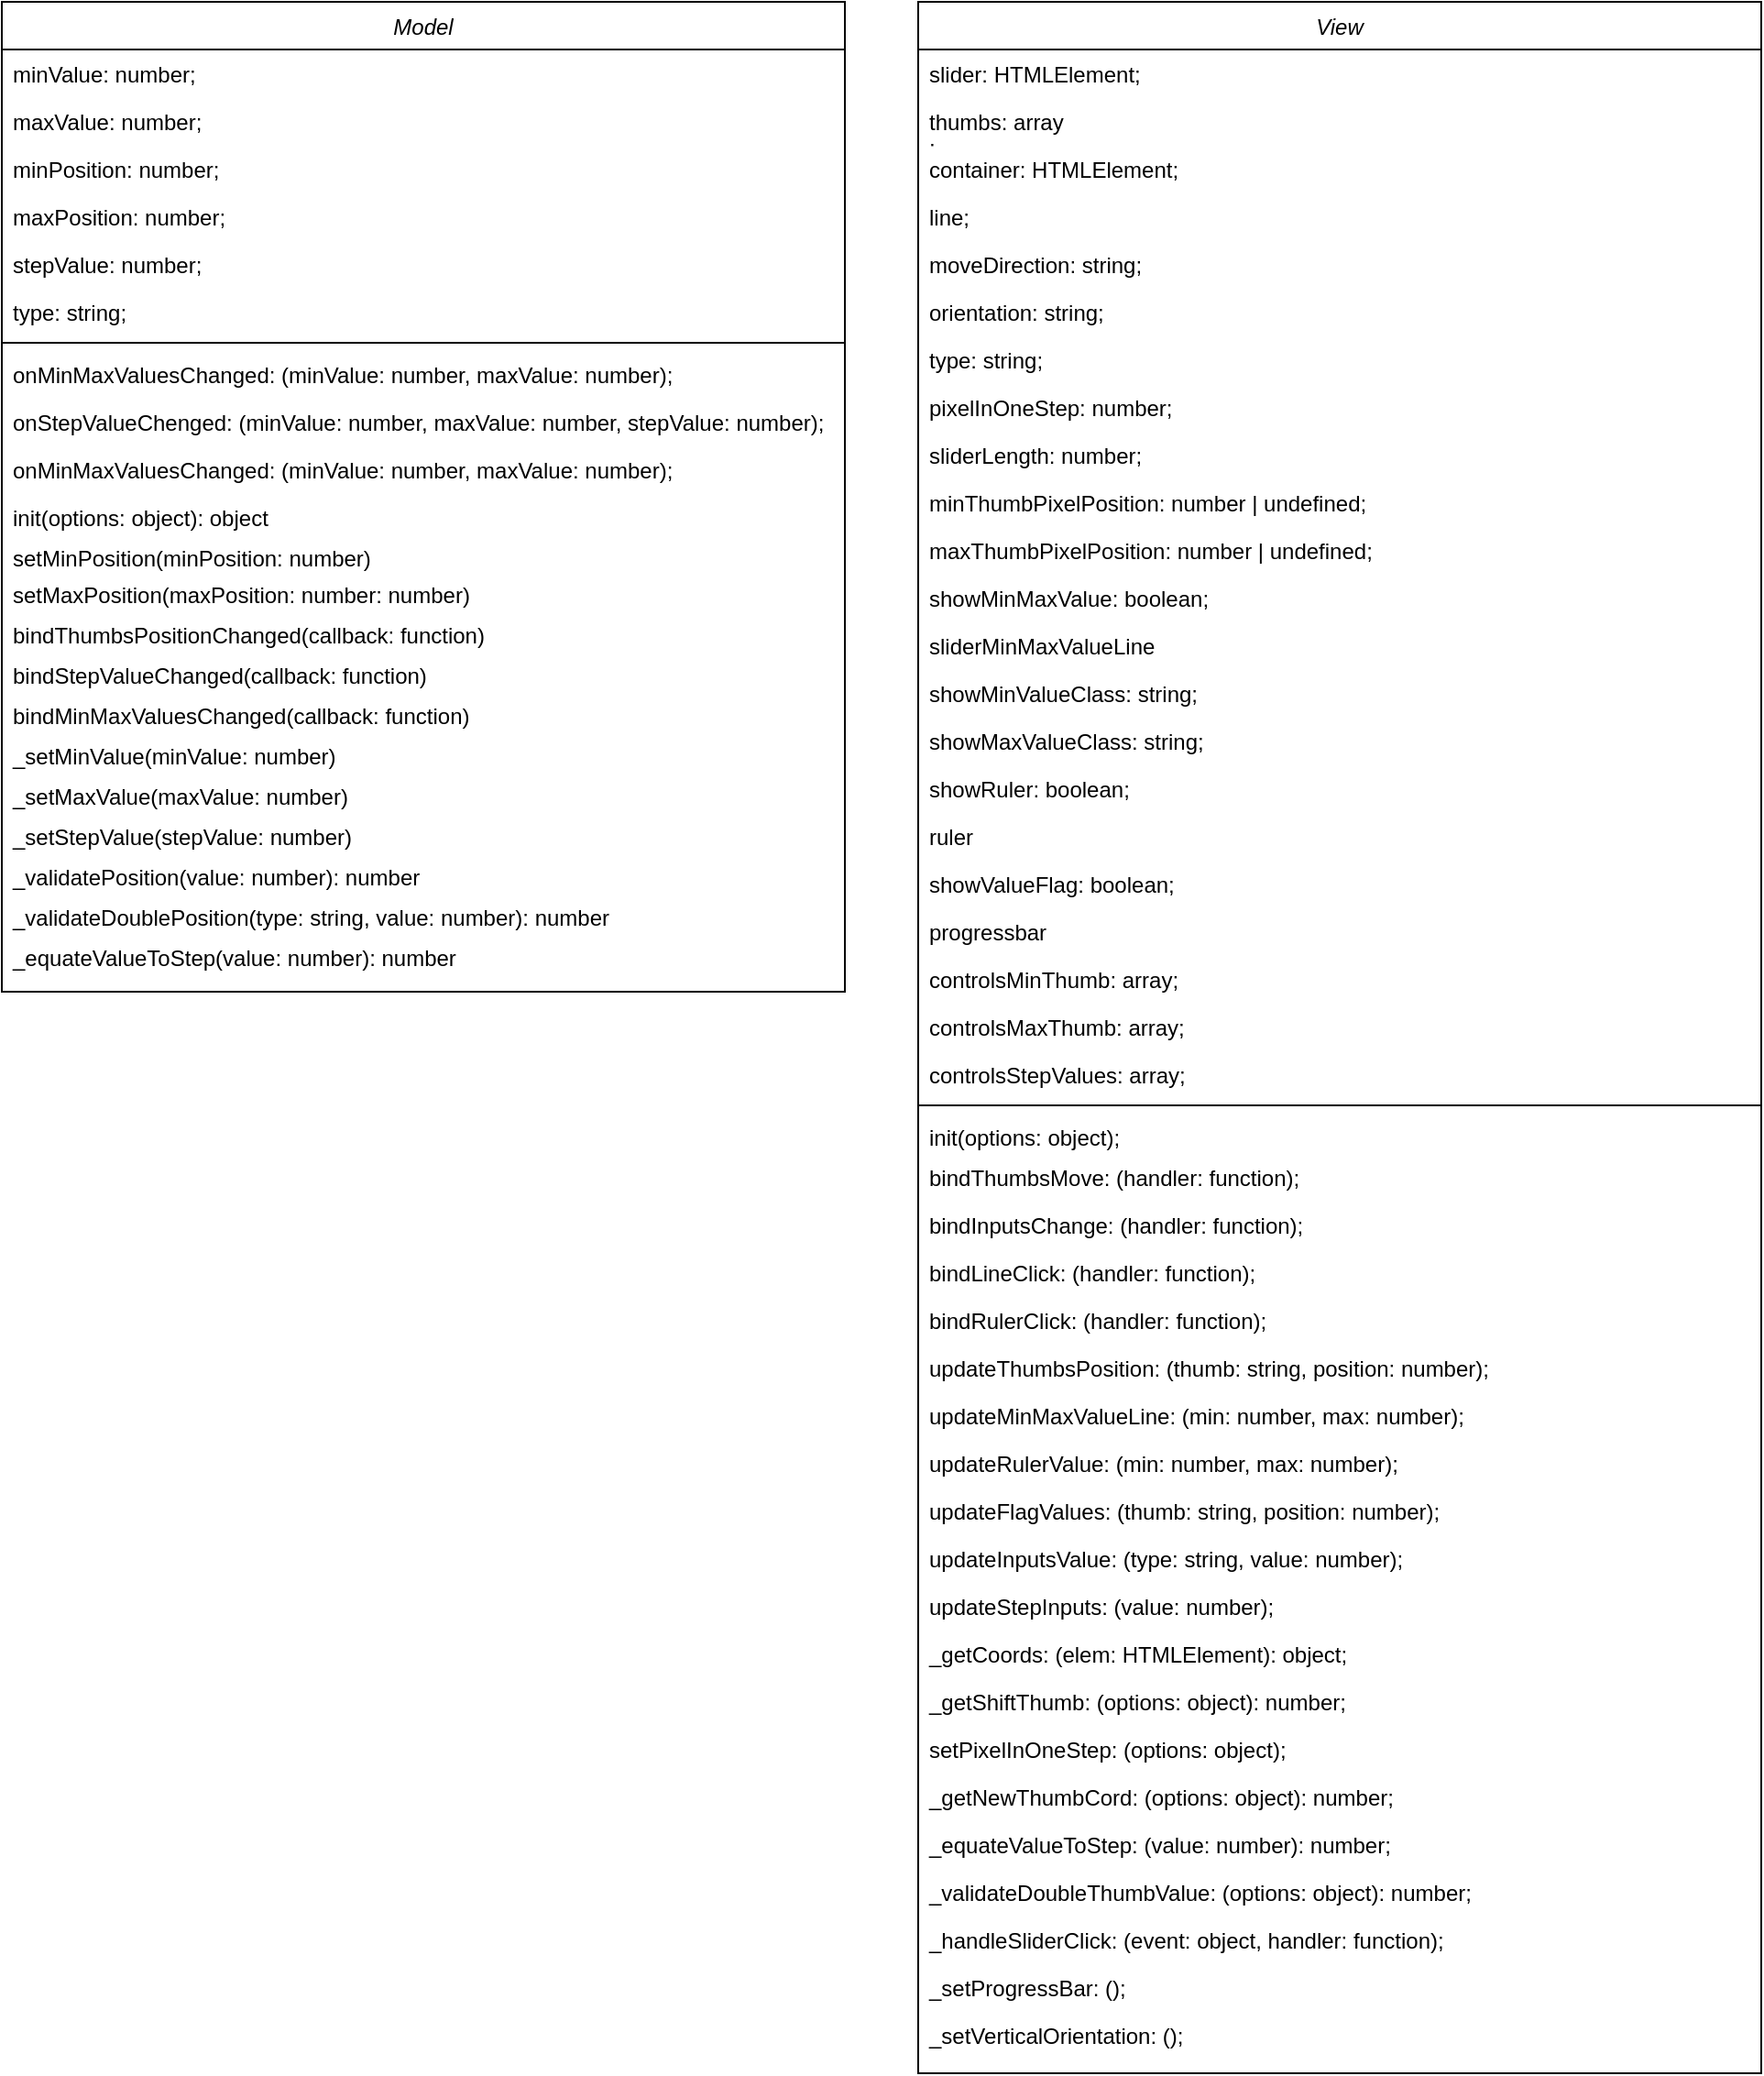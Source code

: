 <mxfile version="26.1.3">
  <diagram id="C5RBs43oDa-KdzZeNtuy" name="Page-1">
    <mxGraphModel dx="1687" dy="918" grid="1" gridSize="10" guides="1" tooltips="1" connect="1" arrows="1" fold="1" page="1" pageScale="1" pageWidth="827" pageHeight="1169" math="0" shadow="0">
      <root>
        <mxCell id="WIyWlLk6GJQsqaUBKTNV-0" />
        <mxCell id="WIyWlLk6GJQsqaUBKTNV-1" parent="WIyWlLk6GJQsqaUBKTNV-0" />
        <mxCell id="zkfFHV4jXpPFQw0GAbJ--0" value="Model" style="swimlane;fontStyle=2;align=center;verticalAlign=top;childLayout=stackLayout;horizontal=1;startSize=26;horizontalStack=0;resizeParent=1;resizeLast=0;collapsible=1;marginBottom=0;rounded=0;shadow=0;strokeWidth=1;" parent="WIyWlLk6GJQsqaUBKTNV-1" vertex="1">
          <mxGeometry x="80" y="80" width="460" height="540" as="geometry">
            <mxRectangle x="230" y="140" width="160" height="26" as="alternateBounds" />
          </mxGeometry>
        </mxCell>
        <mxCell id="vETQ4xbuBgJPmLecMaiF-1" value="minValue: number;" style="text;align=left;verticalAlign=top;spacingLeft=4;spacingRight=4;overflow=hidden;rotatable=0;points=[[0,0.5],[1,0.5]];portConstraint=eastwest;rounded=0;shadow=0;html=0;" vertex="1" parent="zkfFHV4jXpPFQw0GAbJ--0">
          <mxGeometry y="26" width="460" height="26" as="geometry" />
        </mxCell>
        <mxCell id="zkfFHV4jXpPFQw0GAbJ--2" value="maxValue: number;" style="text;align=left;verticalAlign=top;spacingLeft=4;spacingRight=4;overflow=hidden;rotatable=0;points=[[0,0.5],[1,0.5]];portConstraint=eastwest;rounded=0;shadow=0;html=0;" parent="zkfFHV4jXpPFQw0GAbJ--0" vertex="1">
          <mxGeometry y="52" width="460" height="26" as="geometry" />
        </mxCell>
        <mxCell id="zkfFHV4jXpPFQw0GAbJ--1" value="minPosition: number;" style="text;align=left;verticalAlign=top;spacingLeft=4;spacingRight=4;overflow=hidden;rotatable=0;points=[[0,0.5],[1,0.5]];portConstraint=eastwest;" parent="zkfFHV4jXpPFQw0GAbJ--0" vertex="1">
          <mxGeometry y="78" width="460" height="26" as="geometry" />
        </mxCell>
        <mxCell id="vETQ4xbuBgJPmLecMaiF-3" value="maxPosition: number;" style="text;align=left;verticalAlign=top;spacingLeft=4;spacingRight=4;overflow=hidden;rotatable=0;points=[[0,0.5],[1,0.5]];portConstraint=eastwest;" vertex="1" parent="zkfFHV4jXpPFQw0GAbJ--0">
          <mxGeometry y="104" width="460" height="26" as="geometry" />
        </mxCell>
        <mxCell id="zkfFHV4jXpPFQw0GAbJ--3" value="stepValue: number;" style="text;align=left;verticalAlign=top;spacingLeft=4;spacingRight=4;overflow=hidden;rotatable=0;points=[[0,0.5],[1,0.5]];portConstraint=eastwest;rounded=0;shadow=0;html=0;" parent="zkfFHV4jXpPFQw0GAbJ--0" vertex="1">
          <mxGeometry y="130" width="460" height="26" as="geometry" />
        </mxCell>
        <mxCell id="vETQ4xbuBgJPmLecMaiF-4" value="type: string;" style="text;align=left;verticalAlign=top;spacingLeft=4;spacingRight=4;overflow=hidden;rotatable=0;points=[[0,0.5],[1,0.5]];portConstraint=eastwest;rounded=0;shadow=0;html=0;" vertex="1" parent="zkfFHV4jXpPFQw0GAbJ--0">
          <mxGeometry y="156" width="460" height="26" as="geometry" />
        </mxCell>
        <mxCell id="zkfFHV4jXpPFQw0GAbJ--4" value="" style="line;html=1;strokeWidth=1;align=left;verticalAlign=middle;spacingTop=-1;spacingLeft=3;spacingRight=3;rotatable=0;labelPosition=right;points=[];portConstraint=eastwest;" parent="zkfFHV4jXpPFQw0GAbJ--0" vertex="1">
          <mxGeometry y="182" width="460" height="8" as="geometry" />
        </mxCell>
        <mxCell id="vETQ4xbuBgJPmLecMaiF-2" value="onMinMaxValuesChanged: (minValue: number, maxValue: number);" style="text;align=left;verticalAlign=top;spacingLeft=4;spacingRight=4;overflow=hidden;rotatable=0;points=[[0,0.5],[1,0.5]];portConstraint=eastwest;rounded=0;shadow=0;html=0;" vertex="1" parent="zkfFHV4jXpPFQw0GAbJ--0">
          <mxGeometry y="190" width="460" height="26" as="geometry" />
        </mxCell>
        <mxCell id="vETQ4xbuBgJPmLecMaiF-5" value="onStepValueChenged: (minValue: number, maxValue: number, stepValue: number);" style="text;align=left;verticalAlign=top;spacingLeft=4;spacingRight=4;overflow=hidden;rotatable=0;points=[[0,0.5],[1,0.5]];portConstraint=eastwest;rounded=0;shadow=0;html=0;" vertex="1" parent="zkfFHV4jXpPFQw0GAbJ--0">
          <mxGeometry y="216" width="460" height="26" as="geometry" />
        </mxCell>
        <mxCell id="vETQ4xbuBgJPmLecMaiF-6" value="onMinMaxValuesChanged: (minValue: number, maxValue: number);" style="text;align=left;verticalAlign=top;spacingLeft=4;spacingRight=4;overflow=hidden;rotatable=0;points=[[0,0.5],[1,0.5]];portConstraint=eastwest;rounded=0;shadow=0;html=0;" vertex="1" parent="zkfFHV4jXpPFQw0GAbJ--0">
          <mxGeometry y="242" width="460" height="26" as="geometry" />
        </mxCell>
        <mxCell id="zkfFHV4jXpPFQw0GAbJ--5" value="init(options: object): object" style="text;align=left;verticalAlign=top;spacingLeft=4;spacingRight=4;overflow=hidden;rotatable=0;points=[[0,0.5],[1,0.5]];portConstraint=eastwest;" parent="zkfFHV4jXpPFQw0GAbJ--0" vertex="1">
          <mxGeometry y="268" width="460" height="22" as="geometry" />
        </mxCell>
        <mxCell id="vETQ4xbuBgJPmLecMaiF-7" value="setMinPosition(minPosition: number)" style="text;align=left;verticalAlign=top;spacingLeft=4;spacingRight=4;overflow=hidden;rotatable=0;points=[[0,0.5],[1,0.5]];portConstraint=eastwest;" vertex="1" parent="zkfFHV4jXpPFQw0GAbJ--0">
          <mxGeometry y="290" width="460" height="20" as="geometry" />
        </mxCell>
        <mxCell id="vETQ4xbuBgJPmLecMaiF-8" value="setMaxPosition(maxPosition: number: number)" style="text;align=left;verticalAlign=top;spacingLeft=4;spacingRight=4;overflow=hidden;rotatable=0;points=[[0,0.5],[1,0.5]];portConstraint=eastwest;" vertex="1" parent="zkfFHV4jXpPFQw0GAbJ--0">
          <mxGeometry y="310" width="460" height="22" as="geometry" />
        </mxCell>
        <mxCell id="vETQ4xbuBgJPmLecMaiF-9" value="bindThumbsPositionChanged(callback: function)" style="text;align=left;verticalAlign=top;spacingLeft=4;spacingRight=4;overflow=hidden;rotatable=0;points=[[0,0.5],[1,0.5]];portConstraint=eastwest;" vertex="1" parent="zkfFHV4jXpPFQw0GAbJ--0">
          <mxGeometry y="332" width="460" height="22" as="geometry" />
        </mxCell>
        <mxCell id="vETQ4xbuBgJPmLecMaiF-10" value="bindStepValueChanged(callback: function)" style="text;align=left;verticalAlign=top;spacingLeft=4;spacingRight=4;overflow=hidden;rotatable=0;points=[[0,0.5],[1,0.5]];portConstraint=eastwest;" vertex="1" parent="zkfFHV4jXpPFQw0GAbJ--0">
          <mxGeometry y="354" width="460" height="22" as="geometry" />
        </mxCell>
        <mxCell id="vETQ4xbuBgJPmLecMaiF-11" value="bindMinMaxValuesChanged(callback: function)" style="text;align=left;verticalAlign=top;spacingLeft=4;spacingRight=4;overflow=hidden;rotatable=0;points=[[0,0.5],[1,0.5]];portConstraint=eastwest;" vertex="1" parent="zkfFHV4jXpPFQw0GAbJ--0">
          <mxGeometry y="376" width="460" height="22" as="geometry" />
        </mxCell>
        <mxCell id="vETQ4xbuBgJPmLecMaiF-12" value="_setMinValue(minValue: number)" style="text;align=left;verticalAlign=top;spacingLeft=4;spacingRight=4;overflow=hidden;rotatable=0;points=[[0,0.5],[1,0.5]];portConstraint=eastwest;" vertex="1" parent="zkfFHV4jXpPFQw0GAbJ--0">
          <mxGeometry y="398" width="460" height="22" as="geometry" />
        </mxCell>
        <mxCell id="vETQ4xbuBgJPmLecMaiF-13" value="_setMaxValue(maxValue: number)" style="text;align=left;verticalAlign=top;spacingLeft=4;spacingRight=4;overflow=hidden;rotatable=0;points=[[0,0.5],[1,0.5]];portConstraint=eastwest;" vertex="1" parent="zkfFHV4jXpPFQw0GAbJ--0">
          <mxGeometry y="420" width="460" height="22" as="geometry" />
        </mxCell>
        <mxCell id="vETQ4xbuBgJPmLecMaiF-14" value="_setStepValue(stepValue: number)" style="text;align=left;verticalAlign=top;spacingLeft=4;spacingRight=4;overflow=hidden;rotatable=0;points=[[0,0.5],[1,0.5]];portConstraint=eastwest;" vertex="1" parent="zkfFHV4jXpPFQw0GAbJ--0">
          <mxGeometry y="442" width="460" height="22" as="geometry" />
        </mxCell>
        <mxCell id="vETQ4xbuBgJPmLecMaiF-15" value="_validatePosition(value: number): number" style="text;align=left;verticalAlign=top;spacingLeft=4;spacingRight=4;overflow=hidden;rotatable=0;points=[[0,0.5],[1,0.5]];portConstraint=eastwest;" vertex="1" parent="zkfFHV4jXpPFQw0GAbJ--0">
          <mxGeometry y="464" width="460" height="22" as="geometry" />
        </mxCell>
        <mxCell id="vETQ4xbuBgJPmLecMaiF-16" value="_validateDoublePosition(type: string, value: number): number" style="text;align=left;verticalAlign=top;spacingLeft=4;spacingRight=4;overflow=hidden;rotatable=0;points=[[0,0.5],[1,0.5]];portConstraint=eastwest;" vertex="1" parent="zkfFHV4jXpPFQw0GAbJ--0">
          <mxGeometry y="486" width="460" height="22" as="geometry" />
        </mxCell>
        <mxCell id="vETQ4xbuBgJPmLecMaiF-17" value="_equateValueToStep(value: number): number" style="text;align=left;verticalAlign=top;spacingLeft=4;spacingRight=4;overflow=hidden;rotatable=0;points=[[0,0.5],[1,0.5]];portConstraint=eastwest;" vertex="1" parent="zkfFHV4jXpPFQw0GAbJ--0">
          <mxGeometry y="508" width="460" height="32" as="geometry" />
        </mxCell>
        <mxCell id="vETQ4xbuBgJPmLecMaiF-26" value="View" style="swimlane;fontStyle=2;align=center;verticalAlign=top;childLayout=stackLayout;horizontal=1;startSize=26;horizontalStack=0;resizeParent=1;resizeLast=0;collapsible=1;marginBottom=0;rounded=0;shadow=0;strokeWidth=1;" vertex="1" parent="WIyWlLk6GJQsqaUBKTNV-1">
          <mxGeometry x="580" y="80" width="460" height="1130" as="geometry">
            <mxRectangle x="230" y="140" width="160" height="26" as="alternateBounds" />
          </mxGeometry>
        </mxCell>
        <mxCell id="vETQ4xbuBgJPmLecMaiF-27" value="slider: HTMLElement;" style="text;align=left;verticalAlign=top;spacingLeft=4;spacingRight=4;overflow=hidden;rotatable=0;points=[[0,0.5],[1,0.5]];portConstraint=eastwest;rounded=0;shadow=0;html=0;" vertex="1" parent="vETQ4xbuBgJPmLecMaiF-26">
          <mxGeometry y="26" width="460" height="26" as="geometry" />
        </mxCell>
        <mxCell id="vETQ4xbuBgJPmLecMaiF-28" value="thumbs: array&#xa;;" style="text;align=left;verticalAlign=top;spacingLeft=4;spacingRight=4;overflow=hidden;rotatable=0;points=[[0,0.5],[1,0.5]];portConstraint=eastwest;rounded=0;shadow=0;html=0;" vertex="1" parent="vETQ4xbuBgJPmLecMaiF-26">
          <mxGeometry y="52" width="460" height="26" as="geometry" />
        </mxCell>
        <mxCell id="vETQ4xbuBgJPmLecMaiF-29" value="container: HTMLElement;" style="text;align=left;verticalAlign=top;spacingLeft=4;spacingRight=4;overflow=hidden;rotatable=0;points=[[0,0.5],[1,0.5]];portConstraint=eastwest;" vertex="1" parent="vETQ4xbuBgJPmLecMaiF-26">
          <mxGeometry y="78" width="460" height="26" as="geometry" />
        </mxCell>
        <mxCell id="vETQ4xbuBgJPmLecMaiF-30" value="line;" style="text;align=left;verticalAlign=top;spacingLeft=4;spacingRight=4;overflow=hidden;rotatable=0;points=[[0,0.5],[1,0.5]];portConstraint=eastwest;" vertex="1" parent="vETQ4xbuBgJPmLecMaiF-26">
          <mxGeometry y="104" width="460" height="26" as="geometry" />
        </mxCell>
        <mxCell id="vETQ4xbuBgJPmLecMaiF-31" value="moveDirection: string;" style="text;align=left;verticalAlign=top;spacingLeft=4;spacingRight=4;overflow=hidden;rotatable=0;points=[[0,0.5],[1,0.5]];portConstraint=eastwest;rounded=0;shadow=0;html=0;" vertex="1" parent="vETQ4xbuBgJPmLecMaiF-26">
          <mxGeometry y="130" width="460" height="26" as="geometry" />
        </mxCell>
        <mxCell id="vETQ4xbuBgJPmLecMaiF-49" value="orientation: string;" style="text;align=left;verticalAlign=top;spacingLeft=4;spacingRight=4;overflow=hidden;rotatable=0;points=[[0,0.5],[1,0.5]];portConstraint=eastwest;rounded=0;shadow=0;html=0;" vertex="1" parent="vETQ4xbuBgJPmLecMaiF-26">
          <mxGeometry y="156" width="460" height="26" as="geometry" />
        </mxCell>
        <mxCell id="vETQ4xbuBgJPmLecMaiF-32" value="type: string;" style="text;align=left;verticalAlign=top;spacingLeft=4;spacingRight=4;overflow=hidden;rotatable=0;points=[[0,0.5],[1,0.5]];portConstraint=eastwest;rounded=0;shadow=0;html=0;" vertex="1" parent="vETQ4xbuBgJPmLecMaiF-26">
          <mxGeometry y="182" width="460" height="26" as="geometry" />
        </mxCell>
        <mxCell id="vETQ4xbuBgJPmLecMaiF-50" value="pixelInOneStep: number;" style="text;align=left;verticalAlign=top;spacingLeft=4;spacingRight=4;overflow=hidden;rotatable=0;points=[[0,0.5],[1,0.5]];portConstraint=eastwest;rounded=0;shadow=0;html=0;" vertex="1" parent="vETQ4xbuBgJPmLecMaiF-26">
          <mxGeometry y="208" width="460" height="26" as="geometry" />
        </mxCell>
        <mxCell id="vETQ4xbuBgJPmLecMaiF-51" value="sliderLength: number;" style="text;align=left;verticalAlign=top;spacingLeft=4;spacingRight=4;overflow=hidden;rotatable=0;points=[[0,0.5],[1,0.5]];portConstraint=eastwest;rounded=0;shadow=0;html=0;" vertex="1" parent="vETQ4xbuBgJPmLecMaiF-26">
          <mxGeometry y="234" width="460" height="26" as="geometry" />
        </mxCell>
        <mxCell id="vETQ4xbuBgJPmLecMaiF-52" value="minThumbPixelPosition: number | undefined;" style="text;align=left;verticalAlign=top;spacingLeft=4;spacingRight=4;overflow=hidden;rotatable=0;points=[[0,0.5],[1,0.5]];portConstraint=eastwest;rounded=0;shadow=0;html=0;" vertex="1" parent="vETQ4xbuBgJPmLecMaiF-26">
          <mxGeometry y="260" width="460" height="26" as="geometry" />
        </mxCell>
        <mxCell id="vETQ4xbuBgJPmLecMaiF-53" value="maxThumbPixelPosition: number | undefined;" style="text;align=left;verticalAlign=top;spacingLeft=4;spacingRight=4;overflow=hidden;rotatable=0;points=[[0,0.5],[1,0.5]];portConstraint=eastwest;rounded=0;shadow=0;html=0;" vertex="1" parent="vETQ4xbuBgJPmLecMaiF-26">
          <mxGeometry y="286" width="460" height="26" as="geometry" />
        </mxCell>
        <mxCell id="vETQ4xbuBgJPmLecMaiF-54" value="showMinMaxValue: boolean;" style="text;align=left;verticalAlign=top;spacingLeft=4;spacingRight=4;overflow=hidden;rotatable=0;points=[[0,0.5],[1,0.5]];portConstraint=eastwest;rounded=0;shadow=0;html=0;" vertex="1" parent="vETQ4xbuBgJPmLecMaiF-26">
          <mxGeometry y="312" width="460" height="26" as="geometry" />
        </mxCell>
        <mxCell id="vETQ4xbuBgJPmLecMaiF-55" value="sliderMinMaxValueLine" style="text;align=left;verticalAlign=top;spacingLeft=4;spacingRight=4;overflow=hidden;rotatable=0;points=[[0,0.5],[1,0.5]];portConstraint=eastwest;rounded=0;shadow=0;html=0;" vertex="1" parent="vETQ4xbuBgJPmLecMaiF-26">
          <mxGeometry y="338" width="460" height="26" as="geometry" />
        </mxCell>
        <mxCell id="vETQ4xbuBgJPmLecMaiF-56" value="showMinValueClass: string;" style="text;align=left;verticalAlign=top;spacingLeft=4;spacingRight=4;overflow=hidden;rotatable=0;points=[[0,0.5],[1,0.5]];portConstraint=eastwest;rounded=0;shadow=0;html=0;" vertex="1" parent="vETQ4xbuBgJPmLecMaiF-26">
          <mxGeometry y="364" width="460" height="26" as="geometry" />
        </mxCell>
        <mxCell id="vETQ4xbuBgJPmLecMaiF-57" value="showMaxValueClass: string;" style="text;align=left;verticalAlign=top;spacingLeft=4;spacingRight=4;overflow=hidden;rotatable=0;points=[[0,0.5],[1,0.5]];portConstraint=eastwest;rounded=0;shadow=0;html=0;" vertex="1" parent="vETQ4xbuBgJPmLecMaiF-26">
          <mxGeometry y="390" width="460" height="26" as="geometry" />
        </mxCell>
        <mxCell id="vETQ4xbuBgJPmLecMaiF-58" value="showRuler: boolean;" style="text;align=left;verticalAlign=top;spacingLeft=4;spacingRight=4;overflow=hidden;rotatable=0;points=[[0,0.5],[1,0.5]];portConstraint=eastwest;rounded=0;shadow=0;html=0;" vertex="1" parent="vETQ4xbuBgJPmLecMaiF-26">
          <mxGeometry y="416" width="460" height="26" as="geometry" />
        </mxCell>
        <mxCell id="vETQ4xbuBgJPmLecMaiF-59" value="ruler" style="text;align=left;verticalAlign=top;spacingLeft=4;spacingRight=4;overflow=hidden;rotatable=0;points=[[0,0.5],[1,0.5]];portConstraint=eastwest;rounded=0;shadow=0;html=0;" vertex="1" parent="vETQ4xbuBgJPmLecMaiF-26">
          <mxGeometry y="442" width="460" height="26" as="geometry" />
        </mxCell>
        <mxCell id="vETQ4xbuBgJPmLecMaiF-60" value="showValueFlag: boolean;" style="text;align=left;verticalAlign=top;spacingLeft=4;spacingRight=4;overflow=hidden;rotatable=0;points=[[0,0.5],[1,0.5]];portConstraint=eastwest;rounded=0;shadow=0;html=0;" vertex="1" parent="vETQ4xbuBgJPmLecMaiF-26">
          <mxGeometry y="468" width="460" height="26" as="geometry" />
        </mxCell>
        <mxCell id="vETQ4xbuBgJPmLecMaiF-61" value="progressbar" style="text;align=left;verticalAlign=top;spacingLeft=4;spacingRight=4;overflow=hidden;rotatable=0;points=[[0,0.5],[1,0.5]];portConstraint=eastwest;rounded=0;shadow=0;html=0;" vertex="1" parent="vETQ4xbuBgJPmLecMaiF-26">
          <mxGeometry y="494" width="460" height="26" as="geometry" />
        </mxCell>
        <mxCell id="vETQ4xbuBgJPmLecMaiF-62" value="controlsMinThumb: array;" style="text;align=left;verticalAlign=top;spacingLeft=4;spacingRight=4;overflow=hidden;rotatable=0;points=[[0,0.5],[1,0.5]];portConstraint=eastwest;rounded=0;shadow=0;html=0;" vertex="1" parent="vETQ4xbuBgJPmLecMaiF-26">
          <mxGeometry y="520" width="460" height="26" as="geometry" />
        </mxCell>
        <mxCell id="vETQ4xbuBgJPmLecMaiF-63" value="controlsMaxThumb: array;" style="text;align=left;verticalAlign=top;spacingLeft=4;spacingRight=4;overflow=hidden;rotatable=0;points=[[0,0.5],[1,0.5]];portConstraint=eastwest;rounded=0;shadow=0;html=0;" vertex="1" parent="vETQ4xbuBgJPmLecMaiF-26">
          <mxGeometry y="546" width="460" height="26" as="geometry" />
        </mxCell>
        <mxCell id="vETQ4xbuBgJPmLecMaiF-64" value="controlsStepValues: array;" style="text;align=left;verticalAlign=top;spacingLeft=4;spacingRight=4;overflow=hidden;rotatable=0;points=[[0,0.5],[1,0.5]];portConstraint=eastwest;rounded=0;shadow=0;html=0;" vertex="1" parent="vETQ4xbuBgJPmLecMaiF-26">
          <mxGeometry y="572" width="460" height="26" as="geometry" />
        </mxCell>
        <mxCell id="vETQ4xbuBgJPmLecMaiF-33" value="" style="line;html=1;strokeWidth=1;align=left;verticalAlign=middle;spacingTop=-1;spacingLeft=3;spacingRight=3;rotatable=0;labelPosition=right;points=[];portConstraint=eastwest;" vertex="1" parent="vETQ4xbuBgJPmLecMaiF-26">
          <mxGeometry y="598" width="460" height="8" as="geometry" />
        </mxCell>
        <mxCell id="vETQ4xbuBgJPmLecMaiF-37" value="init(options: object);" style="text;align=left;verticalAlign=top;spacingLeft=4;spacingRight=4;overflow=hidden;rotatable=0;points=[[0,0.5],[1,0.5]];portConstraint=eastwest;" vertex="1" parent="vETQ4xbuBgJPmLecMaiF-26">
          <mxGeometry y="606" width="460" height="22" as="geometry" />
        </mxCell>
        <mxCell id="vETQ4xbuBgJPmLecMaiF-34" value="bindThumbsMove: (handler: function);" style="text;align=left;verticalAlign=top;spacingLeft=4;spacingRight=4;overflow=hidden;rotatable=0;points=[[0,0.5],[1,0.5]];portConstraint=eastwest;rounded=0;shadow=0;html=0;" vertex="1" parent="vETQ4xbuBgJPmLecMaiF-26">
          <mxGeometry y="628" width="460" height="26" as="geometry" />
        </mxCell>
        <mxCell id="vETQ4xbuBgJPmLecMaiF-66" value="bindInputsChange: (handler: function);" style="text;align=left;verticalAlign=top;spacingLeft=4;spacingRight=4;overflow=hidden;rotatable=0;points=[[0,0.5],[1,0.5]];portConstraint=eastwest;rounded=0;shadow=0;html=0;" vertex="1" parent="vETQ4xbuBgJPmLecMaiF-26">
          <mxGeometry y="654" width="460" height="26" as="geometry" />
        </mxCell>
        <mxCell id="vETQ4xbuBgJPmLecMaiF-67" value="bindLineClick: (handler: function);" style="text;align=left;verticalAlign=top;spacingLeft=4;spacingRight=4;overflow=hidden;rotatable=0;points=[[0,0.5],[1,0.5]];portConstraint=eastwest;rounded=0;shadow=0;html=0;" vertex="1" parent="vETQ4xbuBgJPmLecMaiF-26">
          <mxGeometry y="680" width="460" height="26" as="geometry" />
        </mxCell>
        <mxCell id="vETQ4xbuBgJPmLecMaiF-68" value="bindRulerClick: (handler: function);" style="text;align=left;verticalAlign=top;spacingLeft=4;spacingRight=4;overflow=hidden;rotatable=0;points=[[0,0.5],[1,0.5]];portConstraint=eastwest;rounded=0;shadow=0;html=0;" vertex="1" parent="vETQ4xbuBgJPmLecMaiF-26">
          <mxGeometry y="706" width="460" height="26" as="geometry" />
        </mxCell>
        <mxCell id="vETQ4xbuBgJPmLecMaiF-35" value="updateThumbsPosition: (thumb: string, position: number);" style="text;align=left;verticalAlign=top;spacingLeft=4;spacingRight=4;overflow=hidden;rotatable=0;points=[[0,0.5],[1,0.5]];portConstraint=eastwest;rounded=0;shadow=0;html=0;" vertex="1" parent="vETQ4xbuBgJPmLecMaiF-26">
          <mxGeometry y="732" width="460" height="26" as="geometry" />
        </mxCell>
        <mxCell id="vETQ4xbuBgJPmLecMaiF-69" value="updateMinMaxValueLine: (min: number, max: number);" style="text;align=left;verticalAlign=top;spacingLeft=4;spacingRight=4;overflow=hidden;rotatable=0;points=[[0,0.5],[1,0.5]];portConstraint=eastwest;rounded=0;shadow=0;html=0;" vertex="1" parent="vETQ4xbuBgJPmLecMaiF-26">
          <mxGeometry y="758" width="460" height="26" as="geometry" />
        </mxCell>
        <mxCell id="vETQ4xbuBgJPmLecMaiF-70" value="updateRulerValue: (min: number, max: number);" style="text;align=left;verticalAlign=top;spacingLeft=4;spacingRight=4;overflow=hidden;rotatable=0;points=[[0,0.5],[1,0.5]];portConstraint=eastwest;rounded=0;shadow=0;html=0;" vertex="1" parent="vETQ4xbuBgJPmLecMaiF-26">
          <mxGeometry y="784" width="460" height="26" as="geometry" />
        </mxCell>
        <mxCell id="vETQ4xbuBgJPmLecMaiF-71" value="updateFlagValues: (thumb: string, position: number);" style="text;align=left;verticalAlign=top;spacingLeft=4;spacingRight=4;overflow=hidden;rotatable=0;points=[[0,0.5],[1,0.5]];portConstraint=eastwest;rounded=0;shadow=0;html=0;" vertex="1" parent="vETQ4xbuBgJPmLecMaiF-26">
          <mxGeometry y="810" width="460" height="26" as="geometry" />
        </mxCell>
        <mxCell id="vETQ4xbuBgJPmLecMaiF-72" value="updateInputsValue: (type: string, value: number);" style="text;align=left;verticalAlign=top;spacingLeft=4;spacingRight=4;overflow=hidden;rotatable=0;points=[[0,0.5],[1,0.5]];portConstraint=eastwest;rounded=0;shadow=0;html=0;" vertex="1" parent="vETQ4xbuBgJPmLecMaiF-26">
          <mxGeometry y="836" width="460" height="26" as="geometry" />
        </mxCell>
        <mxCell id="vETQ4xbuBgJPmLecMaiF-73" value="updateStepInputs: (value: number);" style="text;align=left;verticalAlign=top;spacingLeft=4;spacingRight=4;overflow=hidden;rotatable=0;points=[[0,0.5],[1,0.5]];portConstraint=eastwest;rounded=0;shadow=0;html=0;" vertex="1" parent="vETQ4xbuBgJPmLecMaiF-26">
          <mxGeometry y="862" width="460" height="26" as="geometry" />
        </mxCell>
        <mxCell id="vETQ4xbuBgJPmLecMaiF-74" value="_getCoords: (elem: HTMLElement): object;" style="text;align=left;verticalAlign=top;spacingLeft=4;spacingRight=4;overflow=hidden;rotatable=0;points=[[0,0.5],[1,0.5]];portConstraint=eastwest;rounded=0;shadow=0;html=0;" vertex="1" parent="vETQ4xbuBgJPmLecMaiF-26">
          <mxGeometry y="888" width="460" height="26" as="geometry" />
        </mxCell>
        <mxCell id="vETQ4xbuBgJPmLecMaiF-75" value="_getShiftThumb: (options: object): number;" style="text;align=left;verticalAlign=top;spacingLeft=4;spacingRight=4;overflow=hidden;rotatable=0;points=[[0,0.5],[1,0.5]];portConstraint=eastwest;rounded=0;shadow=0;html=0;" vertex="1" parent="vETQ4xbuBgJPmLecMaiF-26">
          <mxGeometry y="914" width="460" height="26" as="geometry" />
        </mxCell>
        <mxCell id="vETQ4xbuBgJPmLecMaiF-76" value="setPixelInOneStep: (options: object);" style="text;align=left;verticalAlign=top;spacingLeft=4;spacingRight=4;overflow=hidden;rotatable=0;points=[[0,0.5],[1,0.5]];portConstraint=eastwest;rounded=0;shadow=0;html=0;" vertex="1" parent="vETQ4xbuBgJPmLecMaiF-26">
          <mxGeometry y="940" width="460" height="26" as="geometry" />
        </mxCell>
        <mxCell id="vETQ4xbuBgJPmLecMaiF-77" value="_getNewThumbCord: (options: object): number;" style="text;align=left;verticalAlign=top;spacingLeft=4;spacingRight=4;overflow=hidden;rotatable=0;points=[[0,0.5],[1,0.5]];portConstraint=eastwest;rounded=0;shadow=0;html=0;" vertex="1" parent="vETQ4xbuBgJPmLecMaiF-26">
          <mxGeometry y="966" width="460" height="26" as="geometry" />
        </mxCell>
        <mxCell id="vETQ4xbuBgJPmLecMaiF-78" value="_equateValueToStep: (value: number): number;" style="text;align=left;verticalAlign=top;spacingLeft=4;spacingRight=4;overflow=hidden;rotatable=0;points=[[0,0.5],[1,0.5]];portConstraint=eastwest;rounded=0;shadow=0;html=0;" vertex="1" parent="vETQ4xbuBgJPmLecMaiF-26">
          <mxGeometry y="992" width="460" height="26" as="geometry" />
        </mxCell>
        <mxCell id="vETQ4xbuBgJPmLecMaiF-79" value="_validateDoubleThumbValue: (options: object): number;" style="text;align=left;verticalAlign=top;spacingLeft=4;spacingRight=4;overflow=hidden;rotatable=0;points=[[0,0.5],[1,0.5]];portConstraint=eastwest;rounded=0;shadow=0;html=0;" vertex="1" parent="vETQ4xbuBgJPmLecMaiF-26">
          <mxGeometry y="1018" width="460" height="26" as="geometry" />
        </mxCell>
        <mxCell id="vETQ4xbuBgJPmLecMaiF-80" value="_handleSliderClick: (event: object, handler: function);" style="text;align=left;verticalAlign=top;spacingLeft=4;spacingRight=4;overflow=hidden;rotatable=0;points=[[0,0.5],[1,0.5]];portConstraint=eastwest;rounded=0;shadow=0;html=0;" vertex="1" parent="vETQ4xbuBgJPmLecMaiF-26">
          <mxGeometry y="1044" width="460" height="26" as="geometry" />
        </mxCell>
        <mxCell id="vETQ4xbuBgJPmLecMaiF-81" value="_setProgressBar: ();" style="text;align=left;verticalAlign=top;spacingLeft=4;spacingRight=4;overflow=hidden;rotatable=0;points=[[0,0.5],[1,0.5]];portConstraint=eastwest;rounded=0;shadow=0;html=0;" vertex="1" parent="vETQ4xbuBgJPmLecMaiF-26">
          <mxGeometry y="1070" width="460" height="26" as="geometry" />
        </mxCell>
        <mxCell id="vETQ4xbuBgJPmLecMaiF-82" value="_setVerticalOrientation: ();" style="text;align=left;verticalAlign=top;spacingLeft=4;spacingRight=4;overflow=hidden;rotatable=0;points=[[0,0.5],[1,0.5]];portConstraint=eastwest;rounded=0;shadow=0;html=0;" vertex="1" parent="vETQ4xbuBgJPmLecMaiF-26">
          <mxGeometry y="1096" width="460" height="26" as="geometry" />
        </mxCell>
      </root>
    </mxGraphModel>
  </diagram>
</mxfile>
